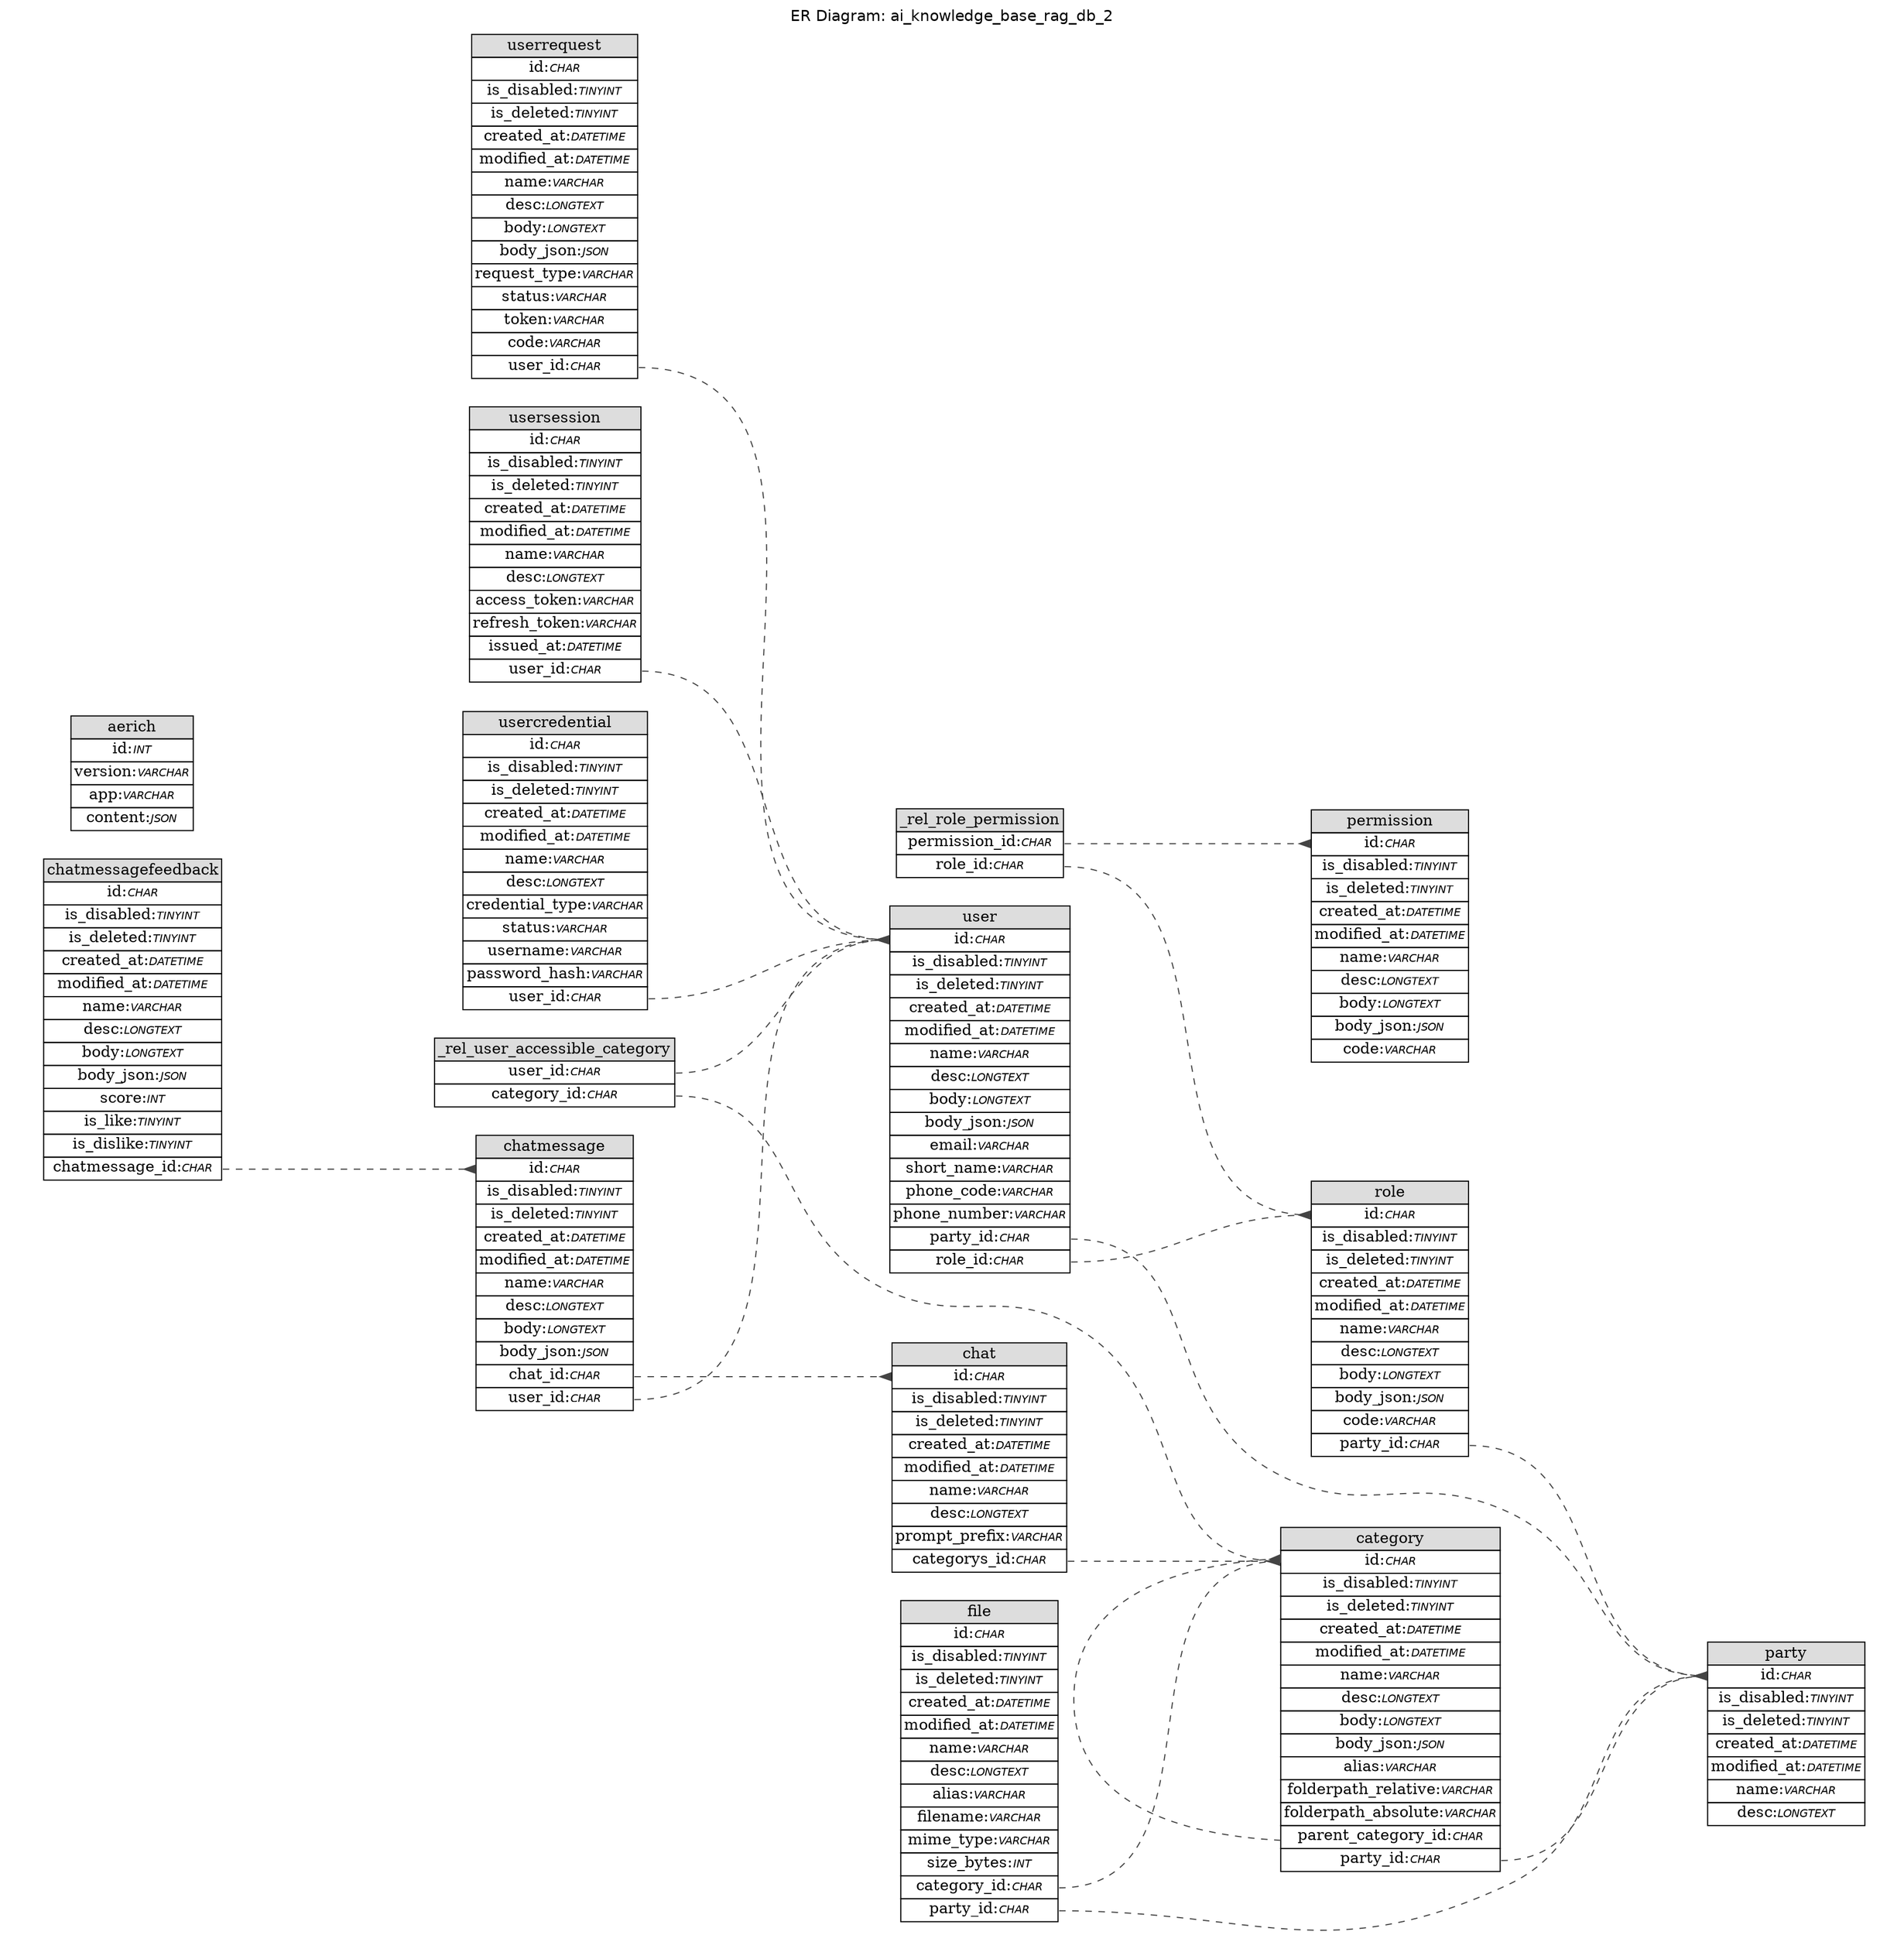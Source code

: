 // ************************************************************
// Generated by: Sequel Ace
// Version 20062
//
// https://sequel-ace.com/
// https://github.com/Sequel-Ace/Sequel-Ace
//
// Host: octopus-tech.com (MySQL 8.2.0)
// Database: ai_knowledge_base_rag_db_2
// Generation Time: 2024-05-02 14:47:49 +0000
// ************************************************************

digraph "Database Structure" {
	label = "ER Diagram: ai_knowledge_base_rag_db_2";
	labelloc = t;
	compound = true;
	node [ shape = record ];
	fontname = "Helvetica";
	ranksep = 1.25;
	ratio = 1;
	rankdir = LR;
	subgraph "table__rel_role_permission" {
		node [ shape = "plaintext" ];
		"_rel_role_permission" [ label=<
			<TABLE BORDER="0" CELLSPACING="0" CELLBORDER="1">
			<TR><TD COLSPAN="3" BGCOLOR="#DDDDDD">_rel_role_permission</TD></TR>
			<TR><TD COLSPAN="3" PORT="permission_id">permission_id:<FONT FACE="Helvetica-Oblique" POINT-SIZE="10">CHAR</FONT></TD></TR>
			<TR><TD COLSPAN="3" PORT="role_id">role_id:<FONT FACE="Helvetica-Oblique" POINT-SIZE="10">CHAR</FONT></TD></TR>
			</TABLE>>
		];
	}
	subgraph "table__rel_user_accessible_category" {
		node [ shape = "plaintext" ];
		"_rel_user_accessible_category" [ label=<
			<TABLE BORDER="0" CELLSPACING="0" CELLBORDER="1">
			<TR><TD COLSPAN="3" BGCOLOR="#DDDDDD">_rel_user_accessible_category</TD></TR>
			<TR><TD COLSPAN="3" PORT="user_id">user_id:<FONT FACE="Helvetica-Oblique" POINT-SIZE="10">CHAR</FONT></TD></TR>
			<TR><TD COLSPAN="3" PORT="category_id">category_id:<FONT FACE="Helvetica-Oblique" POINT-SIZE="10">CHAR</FONT></TD></TR>
			</TABLE>>
		];
	}
	subgraph "table_aerich" {
		node [ shape = "plaintext" ];
		"aerich" [ label=<
			<TABLE BORDER="0" CELLSPACING="0" CELLBORDER="1">
			<TR><TD COLSPAN="3" BGCOLOR="#DDDDDD">aerich</TD></TR>
			<TR><TD COLSPAN="3" PORT="id">id:<FONT FACE="Helvetica-Oblique" POINT-SIZE="10">INT</FONT></TD></TR>
			<TR><TD COLSPAN="3" PORT="version">version:<FONT FACE="Helvetica-Oblique" POINT-SIZE="10">VARCHAR</FONT></TD></TR>
			<TR><TD COLSPAN="3" PORT="app">app:<FONT FACE="Helvetica-Oblique" POINT-SIZE="10">VARCHAR</FONT></TD></TR>
			<TR><TD COLSPAN="3" PORT="content">content:<FONT FACE="Helvetica-Oblique" POINT-SIZE="10">JSON</FONT></TD></TR>
			</TABLE>>
		];
	}
	subgraph "table_category" {
		node [ shape = "plaintext" ];
		"category" [ label=<
			<TABLE BORDER="0" CELLSPACING="0" CELLBORDER="1">
			<TR><TD COLSPAN="3" BGCOLOR="#DDDDDD">category</TD></TR>
			<TR><TD COLSPAN="3" PORT="id">id:<FONT FACE="Helvetica-Oblique" POINT-SIZE="10">CHAR</FONT></TD></TR>
			<TR><TD COLSPAN="3" PORT="is_disabled">is_disabled:<FONT FACE="Helvetica-Oblique" POINT-SIZE="10">TINYINT</FONT></TD></TR>
			<TR><TD COLSPAN="3" PORT="is_deleted">is_deleted:<FONT FACE="Helvetica-Oblique" POINT-SIZE="10">TINYINT</FONT></TD></TR>
			<TR><TD COLSPAN="3" PORT="created_at">created_at:<FONT FACE="Helvetica-Oblique" POINT-SIZE="10">DATETIME</FONT></TD></TR>
			<TR><TD COLSPAN="3" PORT="modified_at">modified_at:<FONT FACE="Helvetica-Oblique" POINT-SIZE="10">DATETIME</FONT></TD></TR>
			<TR><TD COLSPAN="3" PORT="name">name:<FONT FACE="Helvetica-Oblique" POINT-SIZE="10">VARCHAR</FONT></TD></TR>
			<TR><TD COLSPAN="3" PORT="desc">desc:<FONT FACE="Helvetica-Oblique" POINT-SIZE="10">LONGTEXT</FONT></TD></TR>
			<TR><TD COLSPAN="3" PORT="body">body:<FONT FACE="Helvetica-Oblique" POINT-SIZE="10">LONGTEXT</FONT></TD></TR>
			<TR><TD COLSPAN="3" PORT="body_json">body_json:<FONT FACE="Helvetica-Oblique" POINT-SIZE="10">JSON</FONT></TD></TR>
			<TR><TD COLSPAN="3" PORT="alias">alias:<FONT FACE="Helvetica-Oblique" POINT-SIZE="10">VARCHAR</FONT></TD></TR>
			<TR><TD COLSPAN="3" PORT="folderpath_relative">folderpath_relative:<FONT FACE="Helvetica-Oblique" POINT-SIZE="10">VARCHAR</FONT></TD></TR>
			<TR><TD COLSPAN="3" PORT="folderpath_absolute">folderpath_absolute:<FONT FACE="Helvetica-Oblique" POINT-SIZE="10">VARCHAR</FONT></TD></TR>
			<TR><TD COLSPAN="3" PORT="parent_category_id">parent_category_id:<FONT FACE="Helvetica-Oblique" POINT-SIZE="10">CHAR</FONT></TD></TR>
			<TR><TD COLSPAN="3" PORT="party_id">party_id:<FONT FACE="Helvetica-Oblique" POINT-SIZE="10">CHAR</FONT></TD></TR>
			</TABLE>>
		];
	}
	subgraph "table_chat" {
		node [ shape = "plaintext" ];
		"chat" [ label=<
			<TABLE BORDER="0" CELLSPACING="0" CELLBORDER="1">
			<TR><TD COLSPAN="3" BGCOLOR="#DDDDDD">chat</TD></TR>
			<TR><TD COLSPAN="3" PORT="id">id:<FONT FACE="Helvetica-Oblique" POINT-SIZE="10">CHAR</FONT></TD></TR>
			<TR><TD COLSPAN="3" PORT="is_disabled">is_disabled:<FONT FACE="Helvetica-Oblique" POINT-SIZE="10">TINYINT</FONT></TD></TR>
			<TR><TD COLSPAN="3" PORT="is_deleted">is_deleted:<FONT FACE="Helvetica-Oblique" POINT-SIZE="10">TINYINT</FONT></TD></TR>
			<TR><TD COLSPAN="3" PORT="created_at">created_at:<FONT FACE="Helvetica-Oblique" POINT-SIZE="10">DATETIME</FONT></TD></TR>
			<TR><TD COLSPAN="3" PORT="modified_at">modified_at:<FONT FACE="Helvetica-Oblique" POINT-SIZE="10">DATETIME</FONT></TD></TR>
			<TR><TD COLSPAN="3" PORT="name">name:<FONT FACE="Helvetica-Oblique" POINT-SIZE="10">VARCHAR</FONT></TD></TR>
			<TR><TD COLSPAN="3" PORT="desc">desc:<FONT FACE="Helvetica-Oblique" POINT-SIZE="10">LONGTEXT</FONT></TD></TR>
			<TR><TD COLSPAN="3" PORT="prompt_prefix">prompt_prefix:<FONT FACE="Helvetica-Oblique" POINT-SIZE="10">VARCHAR</FONT></TD></TR>
			<TR><TD COLSPAN="3" PORT="categorys_id">categorys_id:<FONT FACE="Helvetica-Oblique" POINT-SIZE="10">CHAR</FONT></TD></TR>
			</TABLE>>
		];
	}
	subgraph "table_chatmessage" {
		node [ shape = "plaintext" ];
		"chatmessage" [ label=<
			<TABLE BORDER="0" CELLSPACING="0" CELLBORDER="1">
			<TR><TD COLSPAN="3" BGCOLOR="#DDDDDD">chatmessage</TD></TR>
			<TR><TD COLSPAN="3" PORT="id">id:<FONT FACE="Helvetica-Oblique" POINT-SIZE="10">CHAR</FONT></TD></TR>
			<TR><TD COLSPAN="3" PORT="is_disabled">is_disabled:<FONT FACE="Helvetica-Oblique" POINT-SIZE="10">TINYINT</FONT></TD></TR>
			<TR><TD COLSPAN="3" PORT="is_deleted">is_deleted:<FONT FACE="Helvetica-Oblique" POINT-SIZE="10">TINYINT</FONT></TD></TR>
			<TR><TD COLSPAN="3" PORT="created_at">created_at:<FONT FACE="Helvetica-Oblique" POINT-SIZE="10">DATETIME</FONT></TD></TR>
			<TR><TD COLSPAN="3" PORT="modified_at">modified_at:<FONT FACE="Helvetica-Oblique" POINT-SIZE="10">DATETIME</FONT></TD></TR>
			<TR><TD COLSPAN="3" PORT="name">name:<FONT FACE="Helvetica-Oblique" POINT-SIZE="10">VARCHAR</FONT></TD></TR>
			<TR><TD COLSPAN="3" PORT="desc">desc:<FONT FACE="Helvetica-Oblique" POINT-SIZE="10">LONGTEXT</FONT></TD></TR>
			<TR><TD COLSPAN="3" PORT="body">body:<FONT FACE="Helvetica-Oblique" POINT-SIZE="10">LONGTEXT</FONT></TD></TR>
			<TR><TD COLSPAN="3" PORT="body_json">body_json:<FONT FACE="Helvetica-Oblique" POINT-SIZE="10">JSON</FONT></TD></TR>
			<TR><TD COLSPAN="3" PORT="chat_id">chat_id:<FONT FACE="Helvetica-Oblique" POINT-SIZE="10">CHAR</FONT></TD></TR>
			<TR><TD COLSPAN="3" PORT="user_id">user_id:<FONT FACE="Helvetica-Oblique" POINT-SIZE="10">CHAR</FONT></TD></TR>
			</TABLE>>
		];
	}
	subgraph "table_chatmessagefeedback" {
		node [ shape = "plaintext" ];
		"chatmessagefeedback" [ label=<
			<TABLE BORDER="0" CELLSPACING="0" CELLBORDER="1">
			<TR><TD COLSPAN="3" BGCOLOR="#DDDDDD">chatmessagefeedback</TD></TR>
			<TR><TD COLSPAN="3" PORT="id">id:<FONT FACE="Helvetica-Oblique" POINT-SIZE="10">CHAR</FONT></TD></TR>
			<TR><TD COLSPAN="3" PORT="is_disabled">is_disabled:<FONT FACE="Helvetica-Oblique" POINT-SIZE="10">TINYINT</FONT></TD></TR>
			<TR><TD COLSPAN="3" PORT="is_deleted">is_deleted:<FONT FACE="Helvetica-Oblique" POINT-SIZE="10">TINYINT</FONT></TD></TR>
			<TR><TD COLSPAN="3" PORT="created_at">created_at:<FONT FACE="Helvetica-Oblique" POINT-SIZE="10">DATETIME</FONT></TD></TR>
			<TR><TD COLSPAN="3" PORT="modified_at">modified_at:<FONT FACE="Helvetica-Oblique" POINT-SIZE="10">DATETIME</FONT></TD></TR>
			<TR><TD COLSPAN="3" PORT="name">name:<FONT FACE="Helvetica-Oblique" POINT-SIZE="10">VARCHAR</FONT></TD></TR>
			<TR><TD COLSPAN="3" PORT="desc">desc:<FONT FACE="Helvetica-Oblique" POINT-SIZE="10">LONGTEXT</FONT></TD></TR>
			<TR><TD COLSPAN="3" PORT="body">body:<FONT FACE="Helvetica-Oblique" POINT-SIZE="10">LONGTEXT</FONT></TD></TR>
			<TR><TD COLSPAN="3" PORT="body_json">body_json:<FONT FACE="Helvetica-Oblique" POINT-SIZE="10">JSON</FONT></TD></TR>
			<TR><TD COLSPAN="3" PORT="score">score:<FONT FACE="Helvetica-Oblique" POINT-SIZE="10">INT</FONT></TD></TR>
			<TR><TD COLSPAN="3" PORT="is_like">is_like:<FONT FACE="Helvetica-Oblique" POINT-SIZE="10">TINYINT</FONT></TD></TR>
			<TR><TD COLSPAN="3" PORT="is_dislike">is_dislike:<FONT FACE="Helvetica-Oblique" POINT-SIZE="10">TINYINT</FONT></TD></TR>
			<TR><TD COLSPAN="3" PORT="chatmessage_id">chatmessage_id:<FONT FACE="Helvetica-Oblique" POINT-SIZE="10">CHAR</FONT></TD></TR>
			</TABLE>>
		];
	}
	subgraph "table_file" {
		node [ shape = "plaintext" ];
		"file" [ label=<
			<TABLE BORDER="0" CELLSPACING="0" CELLBORDER="1">
			<TR><TD COLSPAN="3" BGCOLOR="#DDDDDD">file</TD></TR>
			<TR><TD COLSPAN="3" PORT="id">id:<FONT FACE="Helvetica-Oblique" POINT-SIZE="10">CHAR</FONT></TD></TR>
			<TR><TD COLSPAN="3" PORT="is_disabled">is_disabled:<FONT FACE="Helvetica-Oblique" POINT-SIZE="10">TINYINT</FONT></TD></TR>
			<TR><TD COLSPAN="3" PORT="is_deleted">is_deleted:<FONT FACE="Helvetica-Oblique" POINT-SIZE="10">TINYINT</FONT></TD></TR>
			<TR><TD COLSPAN="3" PORT="created_at">created_at:<FONT FACE="Helvetica-Oblique" POINT-SIZE="10">DATETIME</FONT></TD></TR>
			<TR><TD COLSPAN="3" PORT="modified_at">modified_at:<FONT FACE="Helvetica-Oblique" POINT-SIZE="10">DATETIME</FONT></TD></TR>
			<TR><TD COLSPAN="3" PORT="name">name:<FONT FACE="Helvetica-Oblique" POINT-SIZE="10">VARCHAR</FONT></TD></TR>
			<TR><TD COLSPAN="3" PORT="desc">desc:<FONT FACE="Helvetica-Oblique" POINT-SIZE="10">LONGTEXT</FONT></TD></TR>
			<TR><TD COLSPAN="3" PORT="alias">alias:<FONT FACE="Helvetica-Oblique" POINT-SIZE="10">VARCHAR</FONT></TD></TR>
			<TR><TD COLSPAN="3" PORT="filename">filename:<FONT FACE="Helvetica-Oblique" POINT-SIZE="10">VARCHAR</FONT></TD></TR>
			<TR><TD COLSPAN="3" PORT="mime_type">mime_type:<FONT FACE="Helvetica-Oblique" POINT-SIZE="10">VARCHAR</FONT></TD></TR>
			<TR><TD COLSPAN="3" PORT="size_bytes">size_bytes:<FONT FACE="Helvetica-Oblique" POINT-SIZE="10">INT</FONT></TD></TR>
			<TR><TD COLSPAN="3" PORT="category_id">category_id:<FONT FACE="Helvetica-Oblique" POINT-SIZE="10">CHAR</FONT></TD></TR>
			<TR><TD COLSPAN="3" PORT="party_id">party_id:<FONT FACE="Helvetica-Oblique" POINT-SIZE="10">CHAR</FONT></TD></TR>
			</TABLE>>
		];
	}
	subgraph "table_party" {
		node [ shape = "plaintext" ];
		"party" [ label=<
			<TABLE BORDER="0" CELLSPACING="0" CELLBORDER="1">
			<TR><TD COLSPAN="3" BGCOLOR="#DDDDDD">party</TD></TR>
			<TR><TD COLSPAN="3" PORT="id">id:<FONT FACE="Helvetica-Oblique" POINT-SIZE="10">CHAR</FONT></TD></TR>
			<TR><TD COLSPAN="3" PORT="is_disabled">is_disabled:<FONT FACE="Helvetica-Oblique" POINT-SIZE="10">TINYINT</FONT></TD></TR>
			<TR><TD COLSPAN="3" PORT="is_deleted">is_deleted:<FONT FACE="Helvetica-Oblique" POINT-SIZE="10">TINYINT</FONT></TD></TR>
			<TR><TD COLSPAN="3" PORT="created_at">created_at:<FONT FACE="Helvetica-Oblique" POINT-SIZE="10">DATETIME</FONT></TD></TR>
			<TR><TD COLSPAN="3" PORT="modified_at">modified_at:<FONT FACE="Helvetica-Oblique" POINT-SIZE="10">DATETIME</FONT></TD></TR>
			<TR><TD COLSPAN="3" PORT="name">name:<FONT FACE="Helvetica-Oblique" POINT-SIZE="10">VARCHAR</FONT></TD></TR>
			<TR><TD COLSPAN="3" PORT="desc">desc:<FONT FACE="Helvetica-Oblique" POINT-SIZE="10">LONGTEXT</FONT></TD></TR>
			</TABLE>>
		];
	}
	subgraph "table_permission" {
		node [ shape = "plaintext" ];
		"permission" [ label=<
			<TABLE BORDER="0" CELLSPACING="0" CELLBORDER="1">
			<TR><TD COLSPAN="3" BGCOLOR="#DDDDDD">permission</TD></TR>
			<TR><TD COLSPAN="3" PORT="id">id:<FONT FACE="Helvetica-Oblique" POINT-SIZE="10">CHAR</FONT></TD></TR>
			<TR><TD COLSPAN="3" PORT="is_disabled">is_disabled:<FONT FACE="Helvetica-Oblique" POINT-SIZE="10">TINYINT</FONT></TD></TR>
			<TR><TD COLSPAN="3" PORT="is_deleted">is_deleted:<FONT FACE="Helvetica-Oblique" POINT-SIZE="10">TINYINT</FONT></TD></TR>
			<TR><TD COLSPAN="3" PORT="created_at">created_at:<FONT FACE="Helvetica-Oblique" POINT-SIZE="10">DATETIME</FONT></TD></TR>
			<TR><TD COLSPAN="3" PORT="modified_at">modified_at:<FONT FACE="Helvetica-Oblique" POINT-SIZE="10">DATETIME</FONT></TD></TR>
			<TR><TD COLSPAN="3" PORT="name">name:<FONT FACE="Helvetica-Oblique" POINT-SIZE="10">VARCHAR</FONT></TD></TR>
			<TR><TD COLSPAN="3" PORT="desc">desc:<FONT FACE="Helvetica-Oblique" POINT-SIZE="10">LONGTEXT</FONT></TD></TR>
			<TR><TD COLSPAN="3" PORT="body">body:<FONT FACE="Helvetica-Oblique" POINT-SIZE="10">LONGTEXT</FONT></TD></TR>
			<TR><TD COLSPAN="3" PORT="body_json">body_json:<FONT FACE="Helvetica-Oblique" POINT-SIZE="10">JSON</FONT></TD></TR>
			<TR><TD COLSPAN="3" PORT="code">code:<FONT FACE="Helvetica-Oblique" POINT-SIZE="10">VARCHAR</FONT></TD></TR>
			</TABLE>>
		];
	}
	subgraph "table_role" {
		node [ shape = "plaintext" ];
		"role" [ label=<
			<TABLE BORDER="0" CELLSPACING="0" CELLBORDER="1">
			<TR><TD COLSPAN="3" BGCOLOR="#DDDDDD">role</TD></TR>
			<TR><TD COLSPAN="3" PORT="id">id:<FONT FACE="Helvetica-Oblique" POINT-SIZE="10">CHAR</FONT></TD></TR>
			<TR><TD COLSPAN="3" PORT="is_disabled">is_disabled:<FONT FACE="Helvetica-Oblique" POINT-SIZE="10">TINYINT</FONT></TD></TR>
			<TR><TD COLSPAN="3" PORT="is_deleted">is_deleted:<FONT FACE="Helvetica-Oblique" POINT-SIZE="10">TINYINT</FONT></TD></TR>
			<TR><TD COLSPAN="3" PORT="created_at">created_at:<FONT FACE="Helvetica-Oblique" POINT-SIZE="10">DATETIME</FONT></TD></TR>
			<TR><TD COLSPAN="3" PORT="modified_at">modified_at:<FONT FACE="Helvetica-Oblique" POINT-SIZE="10">DATETIME</FONT></TD></TR>
			<TR><TD COLSPAN="3" PORT="name">name:<FONT FACE="Helvetica-Oblique" POINT-SIZE="10">VARCHAR</FONT></TD></TR>
			<TR><TD COLSPAN="3" PORT="desc">desc:<FONT FACE="Helvetica-Oblique" POINT-SIZE="10">LONGTEXT</FONT></TD></TR>
			<TR><TD COLSPAN="3" PORT="body">body:<FONT FACE="Helvetica-Oblique" POINT-SIZE="10">LONGTEXT</FONT></TD></TR>
			<TR><TD COLSPAN="3" PORT="body_json">body_json:<FONT FACE="Helvetica-Oblique" POINT-SIZE="10">JSON</FONT></TD></TR>
			<TR><TD COLSPAN="3" PORT="code">code:<FONT FACE="Helvetica-Oblique" POINT-SIZE="10">VARCHAR</FONT></TD></TR>
			<TR><TD COLSPAN="3" PORT="party_id">party_id:<FONT FACE="Helvetica-Oblique" POINT-SIZE="10">CHAR</FONT></TD></TR>
			</TABLE>>
		];
	}
	subgraph "table_user" {
		node [ shape = "plaintext" ];
		"user" [ label=<
			<TABLE BORDER="0" CELLSPACING="0" CELLBORDER="1">
			<TR><TD COLSPAN="3" BGCOLOR="#DDDDDD">user</TD></TR>
			<TR><TD COLSPAN="3" PORT="id">id:<FONT FACE="Helvetica-Oblique" POINT-SIZE="10">CHAR</FONT></TD></TR>
			<TR><TD COLSPAN="3" PORT="is_disabled">is_disabled:<FONT FACE="Helvetica-Oblique" POINT-SIZE="10">TINYINT</FONT></TD></TR>
			<TR><TD COLSPAN="3" PORT="is_deleted">is_deleted:<FONT FACE="Helvetica-Oblique" POINT-SIZE="10">TINYINT</FONT></TD></TR>
			<TR><TD COLSPAN="3" PORT="created_at">created_at:<FONT FACE="Helvetica-Oblique" POINT-SIZE="10">DATETIME</FONT></TD></TR>
			<TR><TD COLSPAN="3" PORT="modified_at">modified_at:<FONT FACE="Helvetica-Oblique" POINT-SIZE="10">DATETIME</FONT></TD></TR>
			<TR><TD COLSPAN="3" PORT="name">name:<FONT FACE="Helvetica-Oblique" POINT-SIZE="10">VARCHAR</FONT></TD></TR>
			<TR><TD COLSPAN="3" PORT="desc">desc:<FONT FACE="Helvetica-Oblique" POINT-SIZE="10">LONGTEXT</FONT></TD></TR>
			<TR><TD COLSPAN="3" PORT="body">body:<FONT FACE="Helvetica-Oblique" POINT-SIZE="10">LONGTEXT</FONT></TD></TR>
			<TR><TD COLSPAN="3" PORT="body_json">body_json:<FONT FACE="Helvetica-Oblique" POINT-SIZE="10">JSON</FONT></TD></TR>
			<TR><TD COLSPAN="3" PORT="email">email:<FONT FACE="Helvetica-Oblique" POINT-SIZE="10">VARCHAR</FONT></TD></TR>
			<TR><TD COLSPAN="3" PORT="short_name">short_name:<FONT FACE="Helvetica-Oblique" POINT-SIZE="10">VARCHAR</FONT></TD></TR>
			<TR><TD COLSPAN="3" PORT="phone_code">phone_code:<FONT FACE="Helvetica-Oblique" POINT-SIZE="10">VARCHAR</FONT></TD></TR>
			<TR><TD COLSPAN="3" PORT="phone_number">phone_number:<FONT FACE="Helvetica-Oblique" POINT-SIZE="10">VARCHAR</FONT></TD></TR>
			<TR><TD COLSPAN="3" PORT="party_id">party_id:<FONT FACE="Helvetica-Oblique" POINT-SIZE="10">CHAR</FONT></TD></TR>
			<TR><TD COLSPAN="3" PORT="role_id">role_id:<FONT FACE="Helvetica-Oblique" POINT-SIZE="10">CHAR</FONT></TD></TR>
			</TABLE>>
		];
	}
	subgraph "table_usercredential" {
		node [ shape = "plaintext" ];
		"usercredential" [ label=<
			<TABLE BORDER="0" CELLSPACING="0" CELLBORDER="1">
			<TR><TD COLSPAN="3" BGCOLOR="#DDDDDD">usercredential</TD></TR>
			<TR><TD COLSPAN="3" PORT="id">id:<FONT FACE="Helvetica-Oblique" POINT-SIZE="10">CHAR</FONT></TD></TR>
			<TR><TD COLSPAN="3" PORT="is_disabled">is_disabled:<FONT FACE="Helvetica-Oblique" POINT-SIZE="10">TINYINT</FONT></TD></TR>
			<TR><TD COLSPAN="3" PORT="is_deleted">is_deleted:<FONT FACE="Helvetica-Oblique" POINT-SIZE="10">TINYINT</FONT></TD></TR>
			<TR><TD COLSPAN="3" PORT="created_at">created_at:<FONT FACE="Helvetica-Oblique" POINT-SIZE="10">DATETIME</FONT></TD></TR>
			<TR><TD COLSPAN="3" PORT="modified_at">modified_at:<FONT FACE="Helvetica-Oblique" POINT-SIZE="10">DATETIME</FONT></TD></TR>
			<TR><TD COLSPAN="3" PORT="name">name:<FONT FACE="Helvetica-Oblique" POINT-SIZE="10">VARCHAR</FONT></TD></TR>
			<TR><TD COLSPAN="3" PORT="desc">desc:<FONT FACE="Helvetica-Oblique" POINT-SIZE="10">LONGTEXT</FONT></TD></TR>
			<TR><TD COLSPAN="3" PORT="credential_type">credential_type:<FONT FACE="Helvetica-Oblique" POINT-SIZE="10">VARCHAR</FONT></TD></TR>
			<TR><TD COLSPAN="3" PORT="status">status:<FONT FACE="Helvetica-Oblique" POINT-SIZE="10">VARCHAR</FONT></TD></TR>
			<TR><TD COLSPAN="3" PORT="username">username:<FONT FACE="Helvetica-Oblique" POINT-SIZE="10">VARCHAR</FONT></TD></TR>
			<TR><TD COLSPAN="3" PORT="password_hash">password_hash:<FONT FACE="Helvetica-Oblique" POINT-SIZE="10">VARCHAR</FONT></TD></TR>
			<TR><TD COLSPAN="3" PORT="user_id">user_id:<FONT FACE="Helvetica-Oblique" POINT-SIZE="10">CHAR</FONT></TD></TR>
			</TABLE>>
		];
	}
	subgraph "table_userrequest" {
		node [ shape = "plaintext" ];
		"userrequest" [ label=<
			<TABLE BORDER="0" CELLSPACING="0" CELLBORDER="1">
			<TR><TD COLSPAN="3" BGCOLOR="#DDDDDD">userrequest</TD></TR>
			<TR><TD COLSPAN="3" PORT="id">id:<FONT FACE="Helvetica-Oblique" POINT-SIZE="10">CHAR</FONT></TD></TR>
			<TR><TD COLSPAN="3" PORT="is_disabled">is_disabled:<FONT FACE="Helvetica-Oblique" POINT-SIZE="10">TINYINT</FONT></TD></TR>
			<TR><TD COLSPAN="3" PORT="is_deleted">is_deleted:<FONT FACE="Helvetica-Oblique" POINT-SIZE="10">TINYINT</FONT></TD></TR>
			<TR><TD COLSPAN="3" PORT="created_at">created_at:<FONT FACE="Helvetica-Oblique" POINT-SIZE="10">DATETIME</FONT></TD></TR>
			<TR><TD COLSPAN="3" PORT="modified_at">modified_at:<FONT FACE="Helvetica-Oblique" POINT-SIZE="10">DATETIME</FONT></TD></TR>
			<TR><TD COLSPAN="3" PORT="name">name:<FONT FACE="Helvetica-Oblique" POINT-SIZE="10">VARCHAR</FONT></TD></TR>
			<TR><TD COLSPAN="3" PORT="desc">desc:<FONT FACE="Helvetica-Oblique" POINT-SIZE="10">LONGTEXT</FONT></TD></TR>
			<TR><TD COLSPAN="3" PORT="body">body:<FONT FACE="Helvetica-Oblique" POINT-SIZE="10">LONGTEXT</FONT></TD></TR>
			<TR><TD COLSPAN="3" PORT="body_json">body_json:<FONT FACE="Helvetica-Oblique" POINT-SIZE="10">JSON</FONT></TD></TR>
			<TR><TD COLSPAN="3" PORT="request_type">request_type:<FONT FACE="Helvetica-Oblique" POINT-SIZE="10">VARCHAR</FONT></TD></TR>
			<TR><TD COLSPAN="3" PORT="status">status:<FONT FACE="Helvetica-Oblique" POINT-SIZE="10">VARCHAR</FONT></TD></TR>
			<TR><TD COLSPAN="3" PORT="token">token:<FONT FACE="Helvetica-Oblique" POINT-SIZE="10">VARCHAR</FONT></TD></TR>
			<TR><TD COLSPAN="3" PORT="code">code:<FONT FACE="Helvetica-Oblique" POINT-SIZE="10">VARCHAR</FONT></TD></TR>
			<TR><TD COLSPAN="3" PORT="user_id">user_id:<FONT FACE="Helvetica-Oblique" POINT-SIZE="10">CHAR</FONT></TD></TR>
			</TABLE>>
		];
	}
	subgraph "table_usersession" {
		node [ shape = "plaintext" ];
		"usersession" [ label=<
			<TABLE BORDER="0" CELLSPACING="0" CELLBORDER="1">
			<TR><TD COLSPAN="3" BGCOLOR="#DDDDDD">usersession</TD></TR>
			<TR><TD COLSPAN="3" PORT="id">id:<FONT FACE="Helvetica-Oblique" POINT-SIZE="10">CHAR</FONT></TD></TR>
			<TR><TD COLSPAN="3" PORT="is_disabled">is_disabled:<FONT FACE="Helvetica-Oblique" POINT-SIZE="10">TINYINT</FONT></TD></TR>
			<TR><TD COLSPAN="3" PORT="is_deleted">is_deleted:<FONT FACE="Helvetica-Oblique" POINT-SIZE="10">TINYINT</FONT></TD></TR>
			<TR><TD COLSPAN="3" PORT="created_at">created_at:<FONT FACE="Helvetica-Oblique" POINT-SIZE="10">DATETIME</FONT></TD></TR>
			<TR><TD COLSPAN="3" PORT="modified_at">modified_at:<FONT FACE="Helvetica-Oblique" POINT-SIZE="10">DATETIME</FONT></TD></TR>
			<TR><TD COLSPAN="3" PORT="name">name:<FONT FACE="Helvetica-Oblique" POINT-SIZE="10">VARCHAR</FONT></TD></TR>
			<TR><TD COLSPAN="3" PORT="desc">desc:<FONT FACE="Helvetica-Oblique" POINT-SIZE="10">LONGTEXT</FONT></TD></TR>
			<TR><TD COLSPAN="3" PORT="access_token">access_token:<FONT FACE="Helvetica-Oblique" POINT-SIZE="10">VARCHAR</FONT></TD></TR>
			<TR><TD COLSPAN="3" PORT="refresh_token">refresh_token:<FONT FACE="Helvetica-Oblique" POINT-SIZE="10">VARCHAR</FONT></TD></TR>
			<TR><TD COLSPAN="3" PORT="issued_at">issued_at:<FONT FACE="Helvetica-Oblique" POINT-SIZE="10">DATETIME</FONT></TD></TR>
			<TR><TD COLSPAN="3" PORT="user_id">user_id:<FONT FACE="Helvetica-Oblique" POINT-SIZE="10">CHAR</FONT></TD></TR>
			</TABLE>>
		];
	}
edge [ arrowhead=inv, arrowtail=normal, style=dashed, color="#444444" ];
_rel_role_permission:permission_id -> permission:id ;
_rel_role_permission:role_id -> role:id ;
_rel_user_accessible_category:user_id -> user:id ;
_rel_user_accessible_category:category_id -> category:id ;
category:parent_category_id -> category:id ;
category:party_id -> party:id ;
chat:categorys_id -> category:id ;
chatmessage:chat_id -> chat:id ;
chatmessage:user_id -> user:id ;
chatmessagefeedback:chatmessage_id -> chatmessage:id ;
file:category_id -> category:id ;
file:party_id -> party:id ;
role:party_id -> party:id ;
user:party_id -> party:id ;
user:role_id -> role:id ;
usercredential:user_id -> user:id ;
userrequest:user_id -> user:id ;
usersession:user_id -> user:id ;
}
